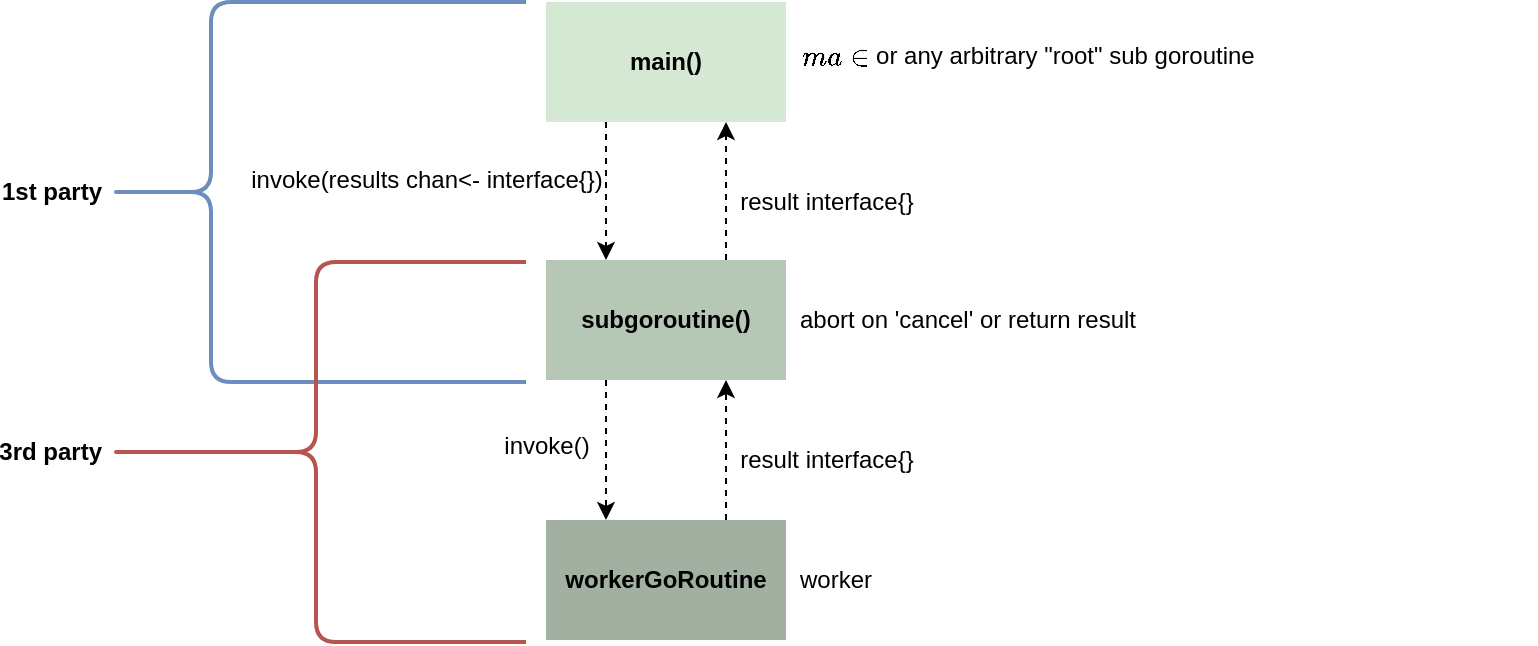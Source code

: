 <mxfile version="20.0.1" type="device"><diagram id="2OUqHxRL9viT4x31cWkK" name="Page-1"><mxGraphModel dx="1422" dy="793" grid="1" gridSize="10" guides="1" tooltips="1" connect="1" arrows="1" fold="1" page="1" pageScale="1" pageWidth="1100" pageHeight="850" math="0" shadow="0"><root><mxCell id="0"/><mxCell id="1" parent="0"/><mxCell id="slvwWaJKmO_67NPsEc-v-1" value="main()" style="rounded=0;whiteSpace=wrap;html=1;align=center;fillColor=#d5e8d4;strokeColor=none;fontStyle=1" vertex="1" parent="1"><mxGeometry x="350" y="40" width="120" height="60" as="geometry"/></mxCell><mxCell id="slvwWaJKmO_67NPsEc-v-2" value="`main` or any arbitrary &quot;root&quot; sub goroutine " style="text;html=1;strokeColor=none;fillColor=none;align=left;verticalAlign=middle;whiteSpace=wrap;rounded=0;" vertex="1" parent="1"><mxGeometry x="476" y="52" width="240" height="30" as="geometry"/></mxCell><mxCell id="slvwWaJKmO_67NPsEc-v-3" value="subgoroutine()" style="rounded=0;whiteSpace=wrap;html=1;fillColor=#B7C7B6;strokeColor=none;fontStyle=1" vertex="1" parent="1"><mxGeometry x="350" y="169" width="120" height="60" as="geometry"/></mxCell><mxCell id="slvwWaJKmO_67NPsEc-v-4" value="workerGoRoutine" style="rounded=0;whiteSpace=wrap;html=1;fillColor=#A1B0A0;strokeColor=none;fontStyle=1" vertex="1" parent="1"><mxGeometry x="350" y="299" width="120" height="60" as="geometry"/></mxCell><mxCell id="slvwWaJKmO_67NPsEc-v-7" value="abort on 'cancel' or return result" style="text;html=1;strokeColor=none;fillColor=none;align=left;verticalAlign=middle;whiteSpace=wrap;rounded=0;" vertex="1" parent="1"><mxGeometry x="475" y="184" width="370" height="30" as="geometry"/></mxCell><mxCell id="slvwWaJKmO_67NPsEc-v-8" value="worker" style="text;html=1;strokeColor=none;fillColor=none;align=left;verticalAlign=middle;whiteSpace=wrap;rounded=0;" vertex="1" parent="1"><mxGeometry x="475" y="314" width="370" height="30" as="geometry"/></mxCell><mxCell id="slvwWaJKmO_67NPsEc-v-9" value="1st party" style="shape=curlyBracket;whiteSpace=wrap;html=1;rounded=1;fillColor=#dae8fc;fontStyle=1;fontSize=12;strokeWidth=2;size=0.25;labelPosition=left;verticalLabelPosition=middle;align=right;verticalAlign=middle;strokeColor=#6c8ebf;" vertex="1" parent="1"><mxGeometry x="130" y="40" width="210" height="190" as="geometry"/></mxCell><mxCell id="slvwWaJKmO_67NPsEc-v-13" value="3rd party" style="shape=curlyBracket;whiteSpace=wrap;html=1;rounded=1;fillColor=#f8cecc;fontStyle=1;fontSize=12;strokeWidth=2;size=0.5;labelPosition=left;verticalLabelPosition=middle;align=right;verticalAlign=middle;shadow=0;strokeColor=#b85450;" vertex="1" parent="1"><mxGeometry x="130" y="170" width="210" height="190" as="geometry"/></mxCell><mxCell id="slvwWaJKmO_67NPsEc-v-14" value="" style="endArrow=classic;html=1;rounded=0;dashed=1;fontSize=12;exitX=0.25;exitY=1;exitDx=0;exitDy=0;entryX=0.25;entryY=0;entryDx=0;entryDy=0;" edge="1" parent="1" source="slvwWaJKmO_67NPsEc-v-1" target="slvwWaJKmO_67NPsEc-v-3"><mxGeometry width="50" height="50" relative="1" as="geometry"><mxPoint x="400" y="159" as="sourcePoint"/><mxPoint x="450" y="109" as="targetPoint"/></mxGeometry></mxCell><mxCell id="slvwWaJKmO_67NPsEc-v-15" value="invoke(results chan&amp;lt;- interface{})" style="edgeLabel;html=1;align=center;verticalAlign=middle;resizable=0;points=[];fontSize=12;" vertex="1" connectable="0" parent="slvwWaJKmO_67NPsEc-v-14"><mxGeometry x="-0.304" y="2" relative="1" as="geometry"><mxPoint x="-92" y="5" as="offset"/></mxGeometry></mxCell><mxCell id="slvwWaJKmO_67NPsEc-v-16" value="" style="endArrow=classic;html=1;rounded=0;dashed=1;fontSize=12;exitX=0.25;exitY=1;exitDx=0;exitDy=0;entryX=0.25;entryY=0;entryDx=0;entryDy=0;" edge="1" parent="1" source="slvwWaJKmO_67NPsEc-v-3" target="slvwWaJKmO_67NPsEc-v-4"><mxGeometry width="50" height="50" relative="1" as="geometry"><mxPoint x="580" y="359" as="sourcePoint"/><mxPoint x="630" y="309" as="targetPoint"/></mxGeometry></mxCell><mxCell id="slvwWaJKmO_67NPsEc-v-20" value="invoke()" style="edgeLabel;html=1;align=center;verticalAlign=middle;resizable=0;points=[];fontSize=12;" vertex="1" connectable="0" parent="slvwWaJKmO_67NPsEc-v-16"><mxGeometry x="-0.286" y="-1" relative="1" as="geometry"><mxPoint x="-29" y="8" as="offset"/></mxGeometry></mxCell><mxCell id="slvwWaJKmO_67NPsEc-v-18" value="" style="endArrow=classic;html=1;rounded=0;dashed=1;fontSize=12;exitX=0.75;exitY=0;exitDx=0;exitDy=0;entryX=0.75;entryY=1;entryDx=0;entryDy=0;" edge="1" parent="1" source="slvwWaJKmO_67NPsEc-v-4" target="slvwWaJKmO_67NPsEc-v-3"><mxGeometry width="50" height="50" relative="1" as="geometry"><mxPoint x="540" y="299" as="sourcePoint"/><mxPoint x="590" y="249" as="targetPoint"/></mxGeometry></mxCell><mxCell id="slvwWaJKmO_67NPsEc-v-19" value="result interface{}" style="edgeLabel;html=1;align=center;verticalAlign=middle;resizable=0;points=[];fontSize=12;" vertex="1" connectable="0" parent="slvwWaJKmO_67NPsEc-v-18"><mxGeometry x="0.486" relative="1" as="geometry"><mxPoint x="50" y="22" as="offset"/></mxGeometry></mxCell><mxCell id="slvwWaJKmO_67NPsEc-v-21" value="" style="endArrow=classic;html=1;rounded=0;dashed=1;fontSize=12;exitX=0.75;exitY=0;exitDx=0;exitDy=0;entryX=0.75;entryY=1;entryDx=0;entryDy=0;" edge="1" parent="1" source="slvwWaJKmO_67NPsEc-v-3" target="slvwWaJKmO_67NPsEc-v-1"><mxGeometry width="50" height="50" relative="1" as="geometry"><mxPoint x="560" y="160" as="sourcePoint"/><mxPoint x="610" y="110" as="targetPoint"/></mxGeometry></mxCell><mxCell id="slvwWaJKmO_67NPsEc-v-22" value="result interface{}" style="edgeLabel;html=1;align=center;verticalAlign=middle;resizable=0;points=[];fontSize=12;" vertex="1" connectable="0" parent="slvwWaJKmO_67NPsEc-v-21"><mxGeometry x="0.362" y="1" relative="1" as="geometry"><mxPoint x="51" y="18" as="offset"/></mxGeometry></mxCell></root></mxGraphModel></diagram></mxfile>